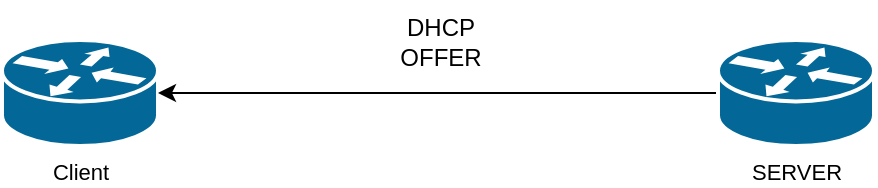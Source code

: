 <mxfile version="21.6.9" type="github">
  <diagram name="ページ1" id="lDiP6mujEjFrViueAqAz">
    <mxGraphModel dx="1914" dy="991" grid="0" gridSize="10" guides="1" tooltips="1" connect="1" arrows="1" fold="1" page="1" pageScale="1" pageWidth="827" pageHeight="1169" math="0" shadow="0">
      <root>
        <mxCell id="0" />
        <mxCell id="1" parent="0" />
        <mxCell id="XZkc61CAfvNK-924xg8p-1" value="Client" style="shape=mxgraph.cisco.routers.router;sketch=0;html=1;pointerEvents=1;dashed=0;fillColor=#036897;strokeColor=#ffffff;strokeWidth=2;verticalLabelPosition=bottom;verticalAlign=top;align=center;outlineConnect=0;fontFamily=Helvetica;fontSize=11;fontColor=default;" parent="1" vertex="1">
          <mxGeometry x="367" y="154" width="78" height="53" as="geometry" />
        </mxCell>
        <mxCell id="XZkc61CAfvNK-924xg8p-3" style="edgeStyle=orthogonalEdgeStyle;rounded=0;orthogonalLoop=1;jettySize=auto;html=1;exitX=0;exitY=0.5;exitDx=0;exitDy=0;exitPerimeter=0;entryX=1;entryY=0.5;entryDx=0;entryDy=0;entryPerimeter=0;" parent="1" source="XZkc61CAfvNK-924xg8p-2" target="XZkc61CAfvNK-924xg8p-1" edge="1">
          <mxGeometry relative="1" as="geometry" />
        </mxCell>
        <mxCell id="XZkc61CAfvNK-924xg8p-2" value="SERVER" style="shape=mxgraph.cisco.routers.router;sketch=0;html=1;pointerEvents=1;dashed=0;fillColor=#036897;strokeColor=#ffffff;strokeWidth=2;verticalLabelPosition=bottom;verticalAlign=top;align=center;outlineConnect=0;fontFamily=Helvetica;fontSize=11;fontColor=default;" parent="1" vertex="1">
          <mxGeometry x="725" y="154" width="78" height="53" as="geometry" />
        </mxCell>
        <mxCell id="x_MYkYEinyPQgA3aRosP-1" value="DHCP&lt;br&gt;OFFER" style="text;html=1;align=center;verticalAlign=middle;resizable=0;points=[];autosize=1;strokeColor=none;fillColor=none;" vertex="1" parent="1">
          <mxGeometry x="556" y="134" width="59" height="41" as="geometry" />
        </mxCell>
      </root>
    </mxGraphModel>
  </diagram>
</mxfile>
